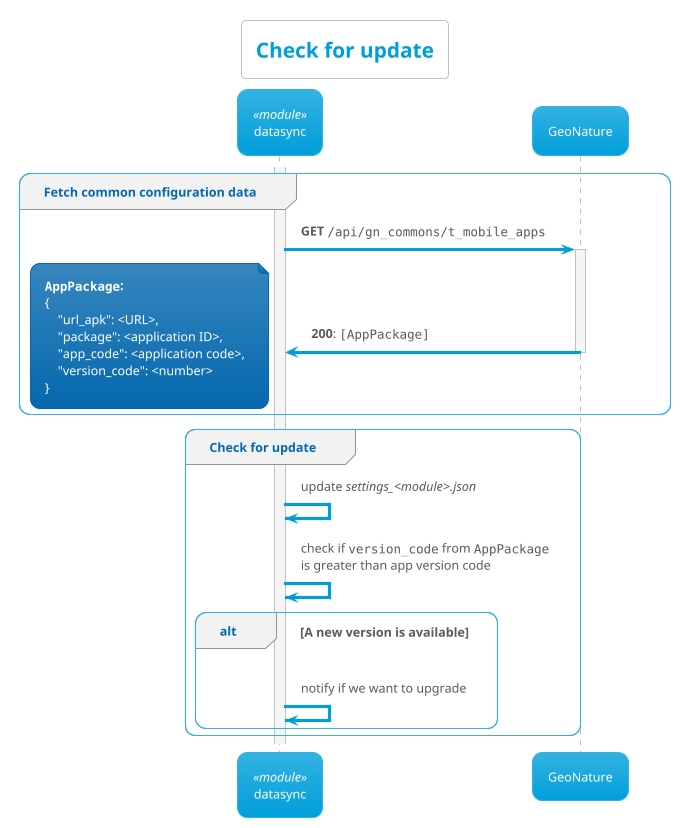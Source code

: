@startuml

!theme bluegray

skinparam componentStyle uml2
skinparam backgroundColor transparent

title **Check for update**

participant "datasync" as datasync << module >>
participant "GeoNature" as gn

activate datasync

group Fetch common configuration data
    datasync -> gn ++ : **GET** ""/api/gn_commons/t_mobile_apps""
    gn -> datasync -- : **200**: ""[AppPackage]""
    note left
        **""AppPackage"":**
        {
            "url_apk": <URL>,
            "package": <application ID>,
            "app_code": <application code>,
            "version_code": <number>
        }
    end note
end

group Check for update
  datasync -> datasync : update //settings_<module>.json//
  datasync -> datasync : check if ""version_code"" from ""AppPackage""\nis greater than app version code

  alt A new version is available
    datasync -> datasync : notify if we want to upgrade
  end
end

@enduml